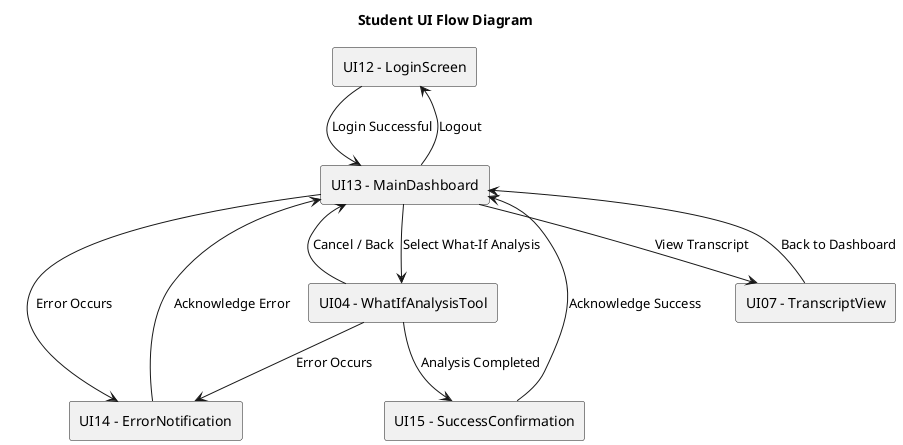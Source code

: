 @startuml StudentUIFlow
title Student UI Flow Diagram

' Define UI elements with identifiers and names
rectangle "UI12 - LoginScreen" as UI12
rectangle "UI13 - MainDashboard" as UI13
rectangle "UI04 - WhatIfAnalysisTool" as UI04
rectangle "UI07 - TranscriptView" as UI07
rectangle "UI14 - ErrorNotification" as UI14
rectangle "UI15 - SuccessConfirmation" as UI15

' Define the flow between UIs
UI12 --> UI13 : "Login Successful"
UI13 --> UI04 : "Select What-If Analysis"
UI13 --> UI07 : "View Transcript"
UI13 --> UI12 : "Logout"
UI13 --> UI14 : "Error Occurs"

UI04 --> UI15 : "Analysis Completed"
UI04 --> UI14 : "Error Occurs"
UI04 --> UI13 : "Cancel / Back"

UI07 --> UI13 : "Back to Dashboard"

UI14 --> UI13 : "Acknowledge Error"
UI15 --> UI13 : "Acknowledge Success"

@enduml
